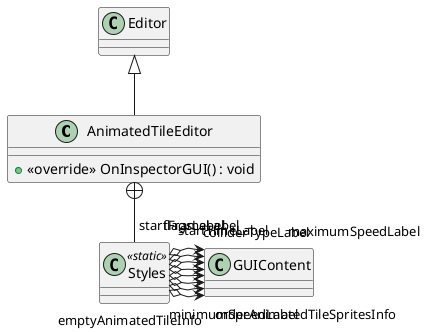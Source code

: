 @startuml
class AnimatedTileEditor {
    + <<override>> OnInspectorGUI() : void
}
class Styles <<static>> {
}
Editor <|-- AnimatedTileEditor
AnimatedTileEditor +-- Styles
Styles o-> "orderAnimatedTileSpritesInfo" GUIContent
Styles o-> "emptyAnimatedTileInfo" GUIContent
Styles o-> "minimumSpeedLabel" GUIContent
Styles o-> "maximumSpeedLabel" GUIContent
Styles o-> "startTimeLabel" GUIContent
Styles o-> "startFrameLabel" GUIContent
Styles o-> "colliderTypeLabel" GUIContent
Styles o-> "flagsLabel" GUIContent
@enduml
